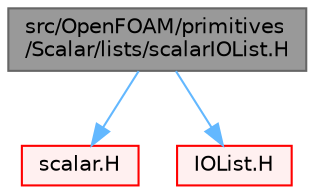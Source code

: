 digraph "src/OpenFOAM/primitives/Scalar/lists/scalarIOList.H"
{
 // LATEX_PDF_SIZE
  bgcolor="transparent";
  edge [fontname=Helvetica,fontsize=10,labelfontname=Helvetica,labelfontsize=10];
  node [fontname=Helvetica,fontsize=10,shape=box,height=0.2,width=0.4];
  Node1 [id="Node000001",label="src/OpenFOAM/primitives\l/Scalar/lists/scalarIOList.H",height=0.2,width=0.4,color="gray40", fillcolor="grey60", style="filled", fontcolor="black",tooltip=" "];
  Node1 -> Node2 [id="edge1_Node000001_Node000002",color="steelblue1",style="solid",tooltip=" "];
  Node2 [id="Node000002",label="scalar.H",height=0.2,width=0.4,color="red", fillcolor="#FFF0F0", style="filled",URL="$scalar_8H.html",tooltip=" "];
  Node1 -> Node33 [id="edge2_Node000001_Node000033",color="steelblue1",style="solid",tooltip=" "];
  Node33 [id="Node000033",label="IOList.H",height=0.2,width=0.4,color="red", fillcolor="#FFF0F0", style="filled",URL="$IOList_8H.html",tooltip=" "];
}
